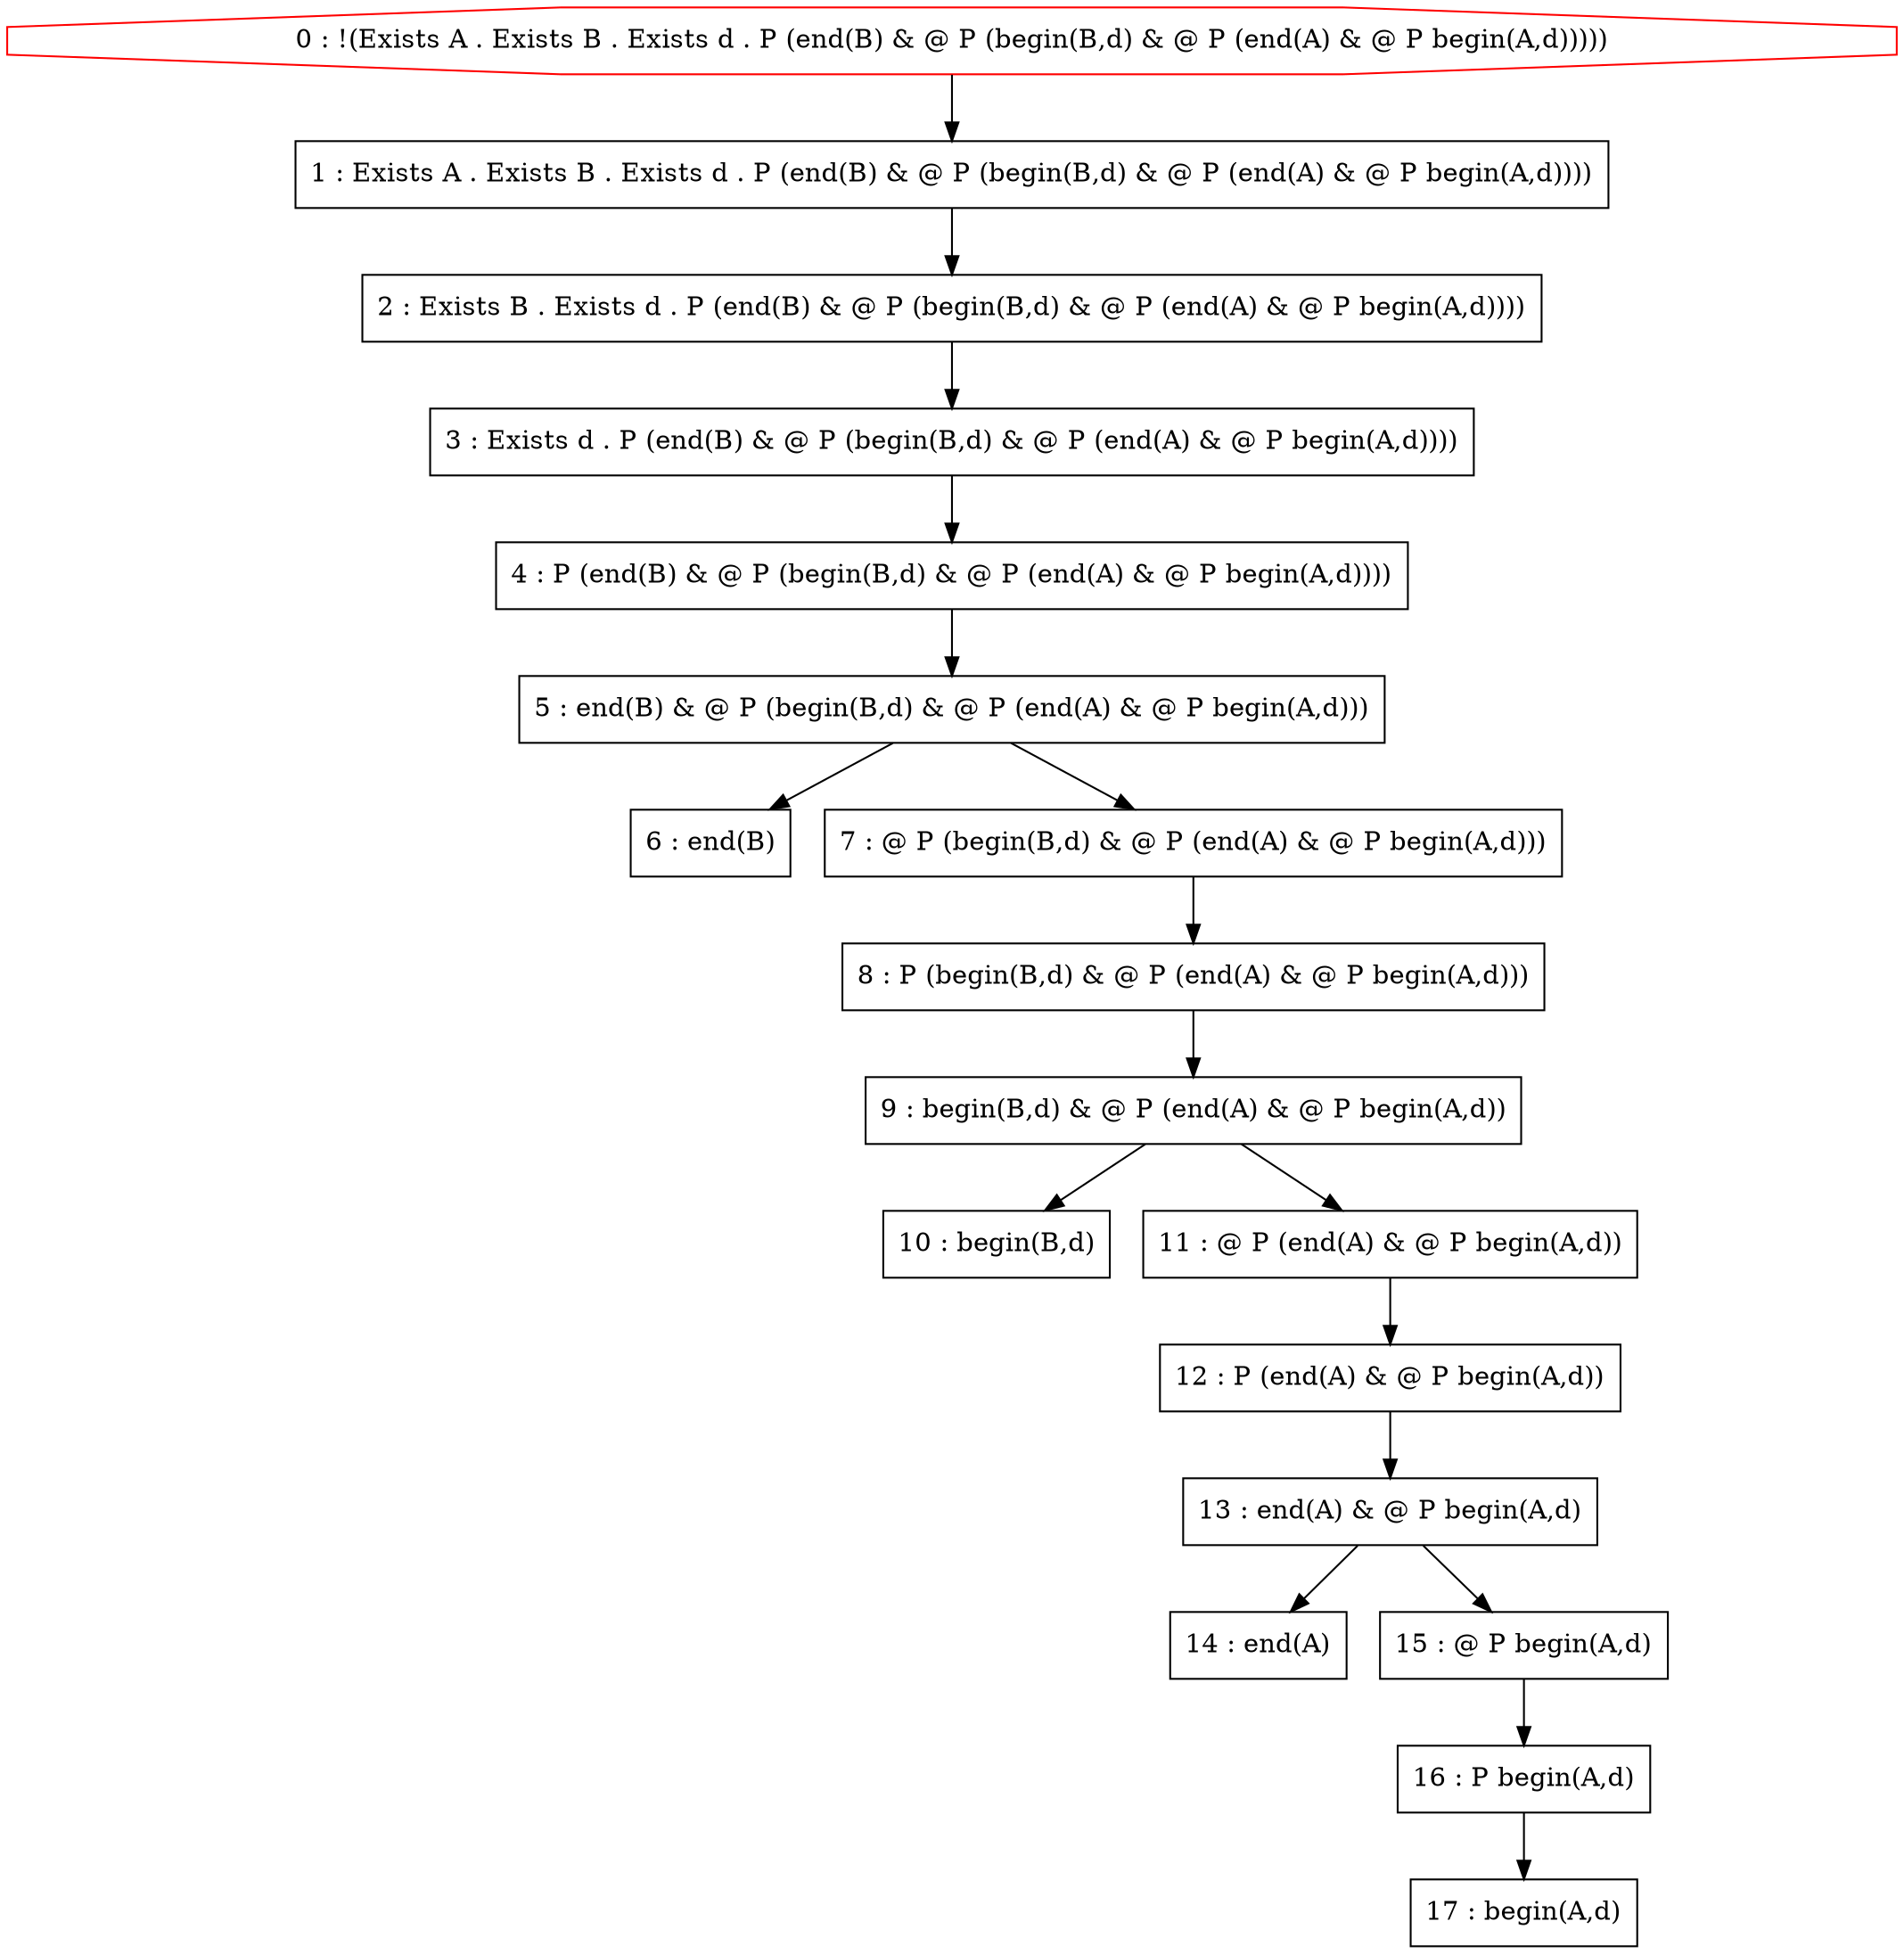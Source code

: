 digraph G {
  0 [shape=octagon, color=red, label="0 : !(Exists A . Exists B . Exists d . P (end(B) & @ P (begin(B,d) & @ P (end(A) & @ P begin(A,d)))))"]
  1 [shape=box, label="1 : Exists A . Exists B . Exists d . P (end(B) & @ P (begin(B,d) & @ P (end(A) & @ P begin(A,d))))"]
  2 [shape=box, label="2 : Exists B . Exists d . P (end(B) & @ P (begin(B,d) & @ P (end(A) & @ P begin(A,d))))"]
  3 [shape=box, label="3 : Exists d . P (end(B) & @ P (begin(B,d) & @ P (end(A) & @ P begin(A,d))))"]
  4 [shape=box, label="4 : P (end(B) & @ P (begin(B,d) & @ P (end(A) & @ P begin(A,d))))"]
  5 [shape=box, label="5 : end(B) & @ P (begin(B,d) & @ P (end(A) & @ P begin(A,d)))"]
  6 [shape=box, label="6 : end(B)"]
  7 [shape=box, label="7 : @ P (begin(B,d) & @ P (end(A) & @ P begin(A,d)))"]
  8 [shape=box, label="8 : P (begin(B,d) & @ P (end(A) & @ P begin(A,d)))"]
  9 [shape=box, label="9 : begin(B,d) & @ P (end(A) & @ P begin(A,d))"]
  10 [shape=box, label="10 : begin(B,d)"]
  11 [shape=box, label="11 : @ P (end(A) & @ P begin(A,d))"]
  12 [shape=box, label="12 : P (end(A) & @ P begin(A,d))"]
  13 [shape=box, label="13 : end(A) & @ P begin(A,d)"]
  14 [shape=box, label="14 : end(A)"]
  15 [shape=box, label="15 : @ P begin(A,d)"]
  16 [shape=box, label="16 : P begin(A,d)"]
  17 [shape=box, label="17 : begin(A,d)"]
  16 -> 17
  15 -> 16
  13 -> 14
  13 -> 15
  12 -> 13
  11 -> 12
  9 -> 10
  9 -> 11
  8 -> 9
  7 -> 8
  5 -> 6
  5 -> 7
  4 -> 5
  3 -> 4
  2 -> 3
  1 -> 2
  0 -> 1
}

